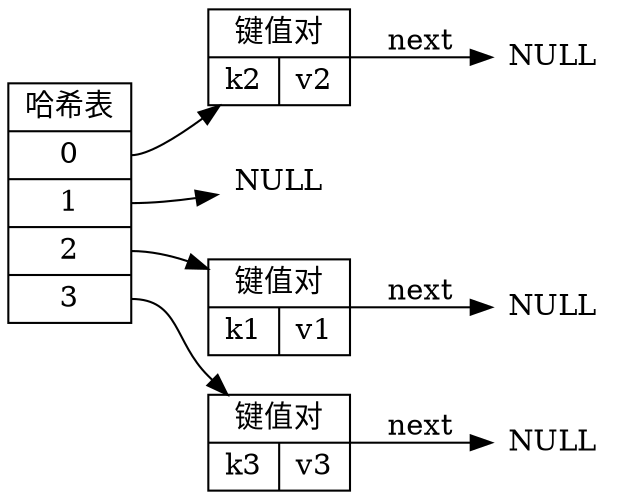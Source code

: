 digraph {

    rankdir = LR;

    node [shape = record];

    table [label = " <head> 哈希表 | <0> 0 | <1> 1 | <2> 2 | <3> 3 "];

    kv1 [label = "<head> 键值对 | { k1 | v1 } "];
    kv2 [label = "<head> 键值对 | { k2 | v2 } "];
    kv3 [label = "<head> 键值对 | { k3 | v3 } "];

    node [shape = plaintext, label = "NULL"];

    null0;
    null1;
    null2;
    null3;
    
    table:0 -> kv2;
    kv2 -> null0 [label = "next"];

    table:1 -> null1;

    table:2 -> kv1;
    kv1 -> null2 [label = "next"];

    table:3 -> kv3;
    kv3 -> null3 [label = "next"];

}
